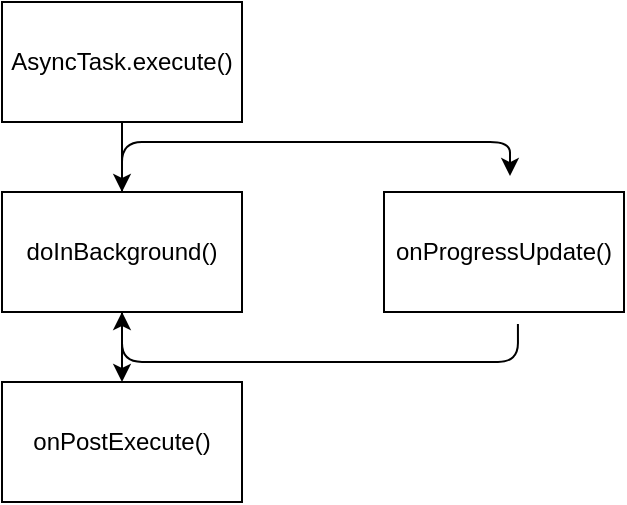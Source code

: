 <mxfile version="14.7.6" type="device"><diagram id="0PkdrOZLuy-mche2qhXS" name="Page-1"><mxGraphModel dx="1422" dy="837" grid="1" gridSize="10" guides="1" tooltips="1" connect="1" arrows="1" fold="1" page="1" pageScale="1" pageWidth="850" pageHeight="1100" math="0" shadow="0"><root><mxCell id="0"/><mxCell id="1" parent="0"/><mxCell id="oZwl-7m0DKukaRDG94Np-1" value="AsyncTask.execute()" style="rounded=0;whiteSpace=wrap;html=1;" vertex="1" parent="1"><mxGeometry x="339" y="120" width="120" height="60" as="geometry"/></mxCell><mxCell id="oZwl-7m0DKukaRDG94Np-4" value="doInBackground()" style="rounded=0;whiteSpace=wrap;html=1;" vertex="1" parent="1"><mxGeometry x="339" y="215" width="120" height="60" as="geometry"/></mxCell><mxCell id="oZwl-7m0DKukaRDG94Np-5" value="onProgressUpdate()" style="rounded=0;whiteSpace=wrap;html=1;" vertex="1" parent="1"><mxGeometry x="530" y="215" width="120" height="60" as="geometry"/></mxCell><mxCell id="oZwl-7m0DKukaRDG94Np-6" value="onPostExecute()" style="rounded=0;whiteSpace=wrap;html=1;" vertex="1" parent="1"><mxGeometry x="339" y="310" width="120" height="60" as="geometry"/></mxCell><mxCell id="oZwl-7m0DKukaRDG94Np-7" value="" style="endArrow=classic;html=1;entryX=0.5;entryY=0;entryDx=0;entryDy=0;" edge="1" parent="1" source="oZwl-7m0DKukaRDG94Np-1" target="oZwl-7m0DKukaRDG94Np-4"><mxGeometry width="50" height="50" relative="1" as="geometry"><mxPoint x="400" y="450" as="sourcePoint"/><mxPoint x="450" y="400" as="targetPoint"/></mxGeometry></mxCell><mxCell id="oZwl-7m0DKukaRDG94Np-10" value="" style="endArrow=classic;html=1;entryX=0.5;entryY=0;entryDx=0;entryDy=0;" edge="1" parent="1" source="oZwl-7m0DKukaRDG94Np-4" target="oZwl-7m0DKukaRDG94Np-6"><mxGeometry width="50" height="50" relative="1" as="geometry"><mxPoint x="409" y="227" as="sourcePoint"/><mxPoint x="409" y="340" as="targetPoint"/></mxGeometry></mxCell><mxCell id="oZwl-7m0DKukaRDG94Np-11" value="" style="edgeStyle=segmentEdgeStyle;endArrow=classic;html=1;entryX=0.525;entryY=-0.133;entryDx=0;entryDy=0;entryPerimeter=0;" edge="1" parent="1" source="oZwl-7m0DKukaRDG94Np-4" target="oZwl-7m0DKukaRDG94Np-5"><mxGeometry width="50" height="50" relative="1" as="geometry"><mxPoint x="400" y="470" as="sourcePoint"/><mxPoint x="450" y="420" as="targetPoint"/><Array as="points"><mxPoint x="399" y="190"/><mxPoint x="593" y="190"/></Array></mxGeometry></mxCell><mxCell id="oZwl-7m0DKukaRDG94Np-13" value="" style="edgeStyle=segmentEdgeStyle;endArrow=classic;html=1;exitX=0.558;exitY=1.1;exitDx=0;exitDy=0;exitPerimeter=0;" edge="1" parent="1" source="oZwl-7m0DKukaRDG94Np-5" target="oZwl-7m0DKukaRDG94Np-4"><mxGeometry width="50" height="50" relative="1" as="geometry"><mxPoint x="400" y="480" as="sourcePoint"/><mxPoint x="450" y="430" as="targetPoint"/><Array as="points"><mxPoint x="597" y="300"/><mxPoint x="399" y="300"/></Array></mxGeometry></mxCell></root></mxGraphModel></diagram></mxfile>